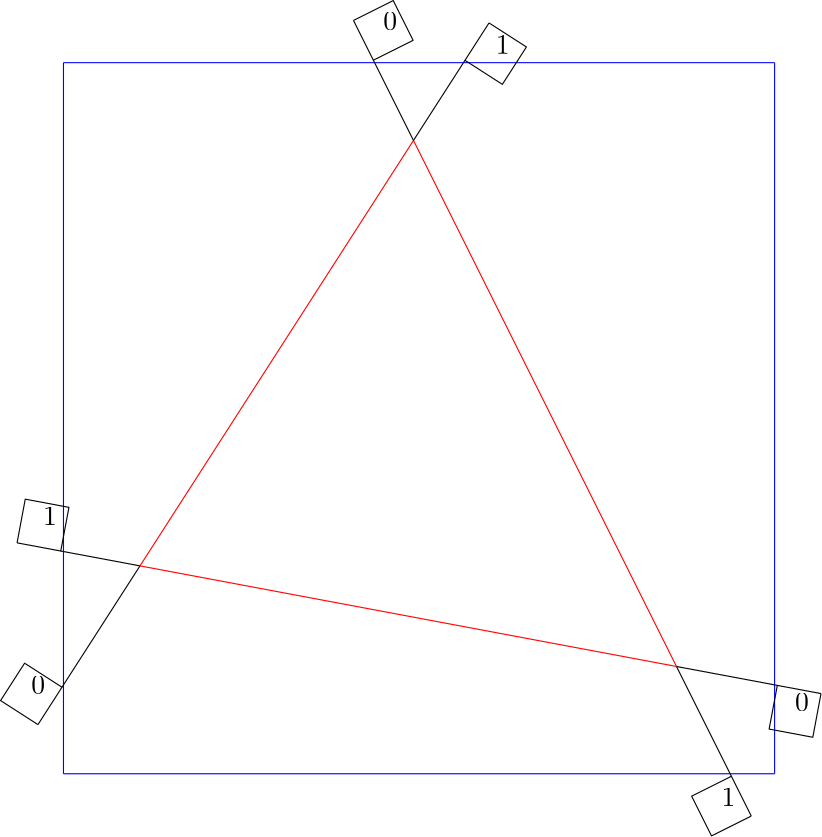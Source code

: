 <?xml version="1.0" encoding="UTF-8"?>
<ipe version="70005" creator="HGeometry"><ipestyle name="basic">
<color name="red" value="1 0 0"/>
<color name="green" value="0 1 0"/>
<color name="blue" value="0 0 1"/>
<color name="yellow" value="1 1 0"/>
<color name="orange" value="1 0.647 0"/>
<color name="gold" value="1 0.843 0"/>
<color name="purple" value="0.627 0.125 0.941"/>
<color name="gray" value="0.745 0.745 0.745"/>
<color name="brown" value="0.647 0.165 0.165"/>
<color name="navy" value="0 0 0.502"/>
<color name="pink" value="1 0.753 0.796"/>
<color name="seagreen" value="0.18 0.545 0.341"/>
<color name="turquoise" value="0.251 0.878 0.816"/>
<color name="violet" value="0.933 0.51 0.933"/>
<color name="darkblue" value="0 0 0.545"/>
<color name="darkcyan" value="0 0.545 0.545"/>
<color name="darkgray" value="0.663 0.663 0.663"/>
<color name="darkgreen" value="0 0.392 0"/>
<color name="darkmagenta" value="0.545 0 0.545"/>
<color name="darkorange" value="1 0.549 0"/>
<color name="darkred" value="0.545 0 0"/>
<color name="lightblue" value="0.678 0.847 0.902"/>
<color name="lightcyan" value="0.878 1 1"/>
<color name="lightgray" value="0.827 0.827 0.827"/>
<color name="lightgreen" value="0.565 0.933 0.565"/>
<color name="lightyellow" value="1 1 0.878"/>
<dashstyle name="dashed" value="[4] 0"/>
<dashstyle name="dotted" value="[1 3] 0"/>
<dashstyle name="dash dotted" value="[4 2 1 2] 0"/>
<dashstyle name="dash dot dotted" value="[4 2 1 2 1 2] 0"/>
<pen name="heavier" value="0.8"/>
<pen name="fat" value="1.2"/>
<pen name="ultrafat" value="2"/>
<textsize name="large" value="\large"/>
<textsize name="Large" value="\Large"/>
<textsize name="LARGE" value="\LARGE"/>
<textsize name="huge" value="\huge"/>
<textsize name="Huge" value="\Huge"/>
<textsize name="small" value="\small"/>
<textsize name="footnote" value="\footnotesize"/>
<textsize name="tiny" value="\tiny"/>
<symbolsize name="small" value="2"/>
<symbolsize name="tiny" value="1.1"/>
<symbolsize name="large" value="5"/>
<arrowsize name="small" value="5"/>
<arrowsize name="tiny" value="3"/>
<arrowsize name="large" value="10"/>
<gridsize name="4 pts" value="4"/>
<gridsize name="8 pts (~3 mm)" value="8"/>
<gridsize name="16 pts (~6 mm)" value="16"/>
<gridsize name="32 pts (~12 mm)" value="32"/>
<gridsize name="10 pts (~3.5 mm)" value="10"/>
<gridsize name="20 pts (~7 mm)" value="20"/>
<gridsize name="14 pts (~5 mm)" value="14"/>
<gridsize name="28 pts (~10 mm)" value="28"/>
<gridsize name="56 pts (~20 mm)" value="56"/>
<anglesize name="90 deg" value="90"/>
<anglesize name="60 deg" value="60"/>
<anglesize name="45 deg" value="45"/>
<anglesize name="30 deg" value="30"/>
<anglesize name="22.5 deg" value="22.5"/>
<symbol name="mark/circle(sx)" transformations="translations">
<path fill="sym-stroke">
0.6 0 0 0.6 0 0 e 0.4 0 0 0.4 0 0 e
</path></symbol>
<symbol name="mark/disk(sx)" transformations="translations">
<path fill="sym-stroke">
0.6 0 0 0.6 0 0 e
</path></symbol>
<symbol name="mark/fdisk(sfx)" transformations="translations">
<group><path fill="sym-fill">
0.5 0 0 0.5 0 0 e
</path><path fill="sym-stroke" fillrule="eofill">
0.6 0 0 0.6 0 0 e 0.4 0 0 0.4 0 0 e
</path></group></symbol>
<symbol name="mark/box(sx)" transformations="translations">
<path fill="sym-stroke" fillrule="eofill">
-0.6 -0.6 m 0.6 -0.6 l 0.6 0.6 l -0.6 0.6 l h
-0.4 -0.4 m 0.4 -0.4 l 0.4 0.4 l -0.4 0.4 l h</path></symbol>
<symbol name="mark/square(sx)" transformations="translations">
<path fill="sym-stroke">
-0.6 -0.6 m 0.6 -0.6 l 0.6 0.6 l -0.6 0.6 l h</path></symbol>
<symbol name="mark/fsquare(sfx)" transformations="translations">
<group><path fill="sym-fill">
-0.5 -0.5 m 0.5 -0.5 l 0.5 0.5 l -0.5 0.5 l h</path>
<path fill="sym-stroke" fillrule="eofill">
-0.6 -0.6 m 0.6 -0.6 l 0.6 0.6 l -0.6 0.6 l h
-0.4 -0.4 m 0.4 -0.4 l 0.4 0.4 l -0.4 0.4 l h</path></group></symbol>
<symbol name="mark/cross(sx)" transformations="translations">
<group><path fill="sym-stroke">
-0.43 -0.57 m 0.57 0.43 l 0.43 0.57 l -0.57 -0.43 l h</path>
<path fill="sym-stroke">
-0.43 0.57 m 0.57 -0.43 l 0.43 -0.57 l -0.57 0.43 l h</path>
</group></symbol>
<symbol name="arrow/arc(spx)">
<path pen="sym-pen" stroke="sym-stroke" fill="sym-stroke">
0 0 m -1.0 0.333 l -1.0 -0.333 l h</path></symbol>
<symbol name="arrow/farc(spx)">
<path pen="sym-pen" stroke="sym-stroke" fill="white">
0 0 m -1.0 0.333 l -1.0 -0.333 l h</path></symbol>
<symbol name="arrow/ptarc(spx)">
<path pen="sym-pen" stroke="sym-stroke" fill="sym-stroke">
0 0 m -1.0 0.333 l -0.8 0 l -1.0 -0.333 l h</path></symbol>
<symbol name="arrow/fptarc(spx)">
<path pen="sym-pen" stroke="sym-stroke" fill="white">
0 0 m -1.0 0.333 l -0.8 0 l -1.0 -0.333 l h</path></symbol>
<symbol name="arrow/fnormal(spx)">
<path pen="sym-pen" stroke="sym-stroke" fill="white">
0 0 m -1.0 0.333 l -1.0 -0.333 l h</path></symbol>
<symbol name="arrow/pointed(spx)">
<path pen="sym-pen" stroke="sym-stroke" fill="sym-stroke">
0 0 m -1.0 0.333 l -0.8 0 l -1.0 -0.333 l h</path></symbol>
<symbol name="arrow/fpointed(spx)">
<path pen="sym-pen" stroke="sym-stroke" fill="white">
0 0 m -1.0 0.333 l -0.8 0 l -1.0 -0.333 l h</path></symbol>
<symbol name="arrow/linear(spx)">
<path pen="sym-pen" stroke="sym-stroke">
-1.0 0.333 m 0 0 l -1.0 -0.333 l</path></symbol>
<symbol name="arrow/fdouble(spx)">
<path pen="sym-pen" stroke="sym-stroke" fill="white">
0 0 m -1.0 0.333 l -1.0 -0.333 l h
-1 0 m -2.0 0.333 l -2.0 -0.333 l h
</path></symbol>
<symbol name="arrow/double(spx)">
<path pen="sym-pen" stroke="sym-stroke" fill="sym-stroke">
0 0 m -1.0 0.333 l -1.0 -0.333 l h
-1 0 m -2.0 0.333 l -2.0 -0.333 l h
</path></symbol>
<tiling name="falling" angle="-60" width="1" step="4"/>
<tiling name="rising" angle="30" width="1" step="4"/>
<textstyle name="center" begin="\begin{center}" end="\end{center}"/>
<textstyle name="itemize" begin="\begin{itemize}" end="\end{itemize}"/>
<textstyle name="item" begin="\begin{itemize}\item{}" end="\end{itemize}"/>
</ipestyle><page><path stroke="blue">-128.0 128.0 m
-128.0 69.33073 -128.0 10.661457 -128.0 -48.0 c
</path><path stroke="blue">-128.0 -48.0 m
-128.0 -64.00781 -128.0 -80.00781 -128.0 -96.0 c
</path><path stroke="blue">-128.0 -96.0 m
-128.0 -106.671875 -128.0 -117.33594 -128.0 -128.0 c
</path><path stroke="blue">-128.0 -128.0 m
-47.99739 -128.0 32.005203 -128.0 112.0 -128.0 c
</path><path stroke="blue">112.0 -128.0 m
117.33854 -128.0 122.66927 -128.0 128.0 -128.0 c
</path><path stroke="blue">128.0 -128.0 m
128.0 -117.33073 128.0 -106.66146 128.0 -96.0 c
</path><path stroke="blue">128.0 -96.0 m
128.0 -21.328125 128.0 53.335938 128.0 128.0 c
</path><path stroke="blue">128.0 128.0 m
90.66406 128.0 53.328125 128.0 16.0 128.0 c
</path><path stroke="blue">16.0 128.0 m
5.3255215 128.0 -5.3411465 128.0 -16.0 128.0 c
</path><path stroke="blue">-16.0 128.0 m
-53.338543 128.0 -90.66927 128.0 -128.0 128.0 c
</path><path stroke="black">-100.462 -53.1633 m
-109.641335 -67.4422 -118.82066 -81.7211 -128.0 -96.0 c
</path><path stroke="black">-128.0 -48.0 m
-118.82066 -49.7211 -109.641335 -51.4422 -100.462 -53.1633 c
</path><path stroke="black">112.0 -128.0 m
105.56323 -115.126434 99.126465 -102.25287 92.6897 -89.3793 c
</path><path stroke="red">-100.462 -53.1633 m
-36.078106 -65.2353 28.305803 -77.3073 92.6897 -89.3793 c
</path><path stroke="red">92.6897 -89.3793 m
61.12647 -26.252865 29.563232 36.873566 -2.0 100.0 c
</path><path stroke="red">-2.0 100.0 m
-34.820667 48.945568 -67.641335 -2.1088681 -100.462 -53.1633 c
</path><path stroke="black">16.0 128.0 m
10.0 118.666664 4.0 109.333336 -2.0 100.0 c
</path><path stroke="black">92.6897 -89.3793 m
104.4598 -91.5862 116.2299 -93.7931 128.0 -96.0 c
</path><path stroke="black">-2.0 100.0 m
-6.6666665 109.333336 -11.333333 118.666664 -16.0 128.0 c
</path><path>112.0 -128.0 m
112.44721 -128.89442 l
</path><group><text pos="108.8695 -139.62755" type="label">1</text><path>119.60262 -143.20528 m
105.29179 -150.36067 l
98.136375 -136.04982 l
112.44721 -128.89442 l
119.60262 -143.20528 l
</path></group><path>128.0 -96.0 m
128.98288 -96.18429 l
</path><group><text pos="135.37154 -105.521576" type="label">0</text><path>144.70883 -99.13291 m
141.7602 -114.858864 l
126.03425 -111.91024 l
128.98288 -96.18429 l
144.70883 -99.13291 l
</path></group><path>16.0 128.0 m
16.540758 128.84117 l
</path><group><text pos="27.596245 131.24454" type="label">1</text><path>25.192875 142.30003 m
38.651733 133.6479 l
29.999615 120.18905 l
16.540756 128.84117 l
25.192875 142.30003 l
</path></group><path>-16.0 128.0 m
-16.447214 128.89442 l
</path><group><text pos="-12.869503 139.62755" type="label">0</text><path>-23.60263 143.20525 m
-9.291794 150.36067 l
-2.1363769 136.04985 l
-16.447212 128.89442 l
-23.60263 143.20525 l
</path></group><path>-128.0 -48.0 m
-128.98288 -47.815716 l
</path><group><text pos="-135.37157 -38.47845" type="label">1</text><path>-144.70883 -44.867146 m
-141.76025 -29.141184 l
-126.034294 -32.089756 l
-128.98286 -47.815716 l
-144.70883 -44.867146 l
</path></group><path>-128.0 -96.0 m
-128.54076 -96.84118 l
</path><group><text pos="-139.59625 -99.24452" type="label">0</text><path>-137.19292 -110.30001 m
-150.65175 -101.647865 l
-141.99959 -88.18903 l
-128.54076 -96.84118 l
-137.19292 -110.30001 l
</path></group></page></ipe>